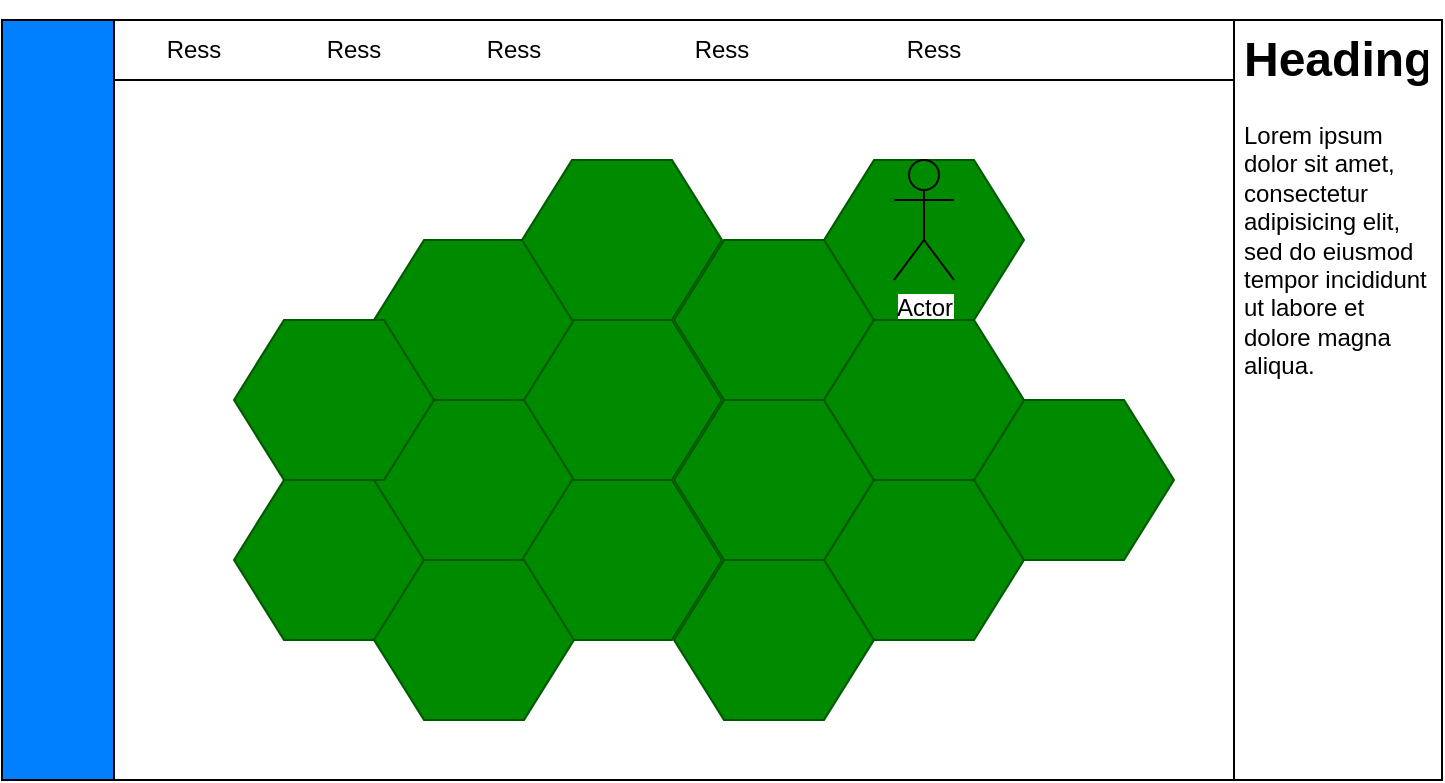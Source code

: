 <mxfile version="13.1.11"><diagram id="UXoykeGn0txOfVx47fzl" name="Seite-1"><mxGraphModel dx="886" dy="498" grid="1" gridSize="10" guides="1" tooltips="1" connect="1" arrows="1" fold="1" page="1" pageScale="1" pageWidth="827" pageHeight="1169" math="0" shadow="0"><root><mxCell id="0"/><mxCell id="1" parent="0"/><mxCell id="TZ2FvWkALJcaY5zkmQtg-5" value="" style="rounded=0;whiteSpace=wrap;html=1;fillColor=none;" vertex="1" parent="1"><mxGeometry x="54" y="180" width="720" height="380" as="geometry"/></mxCell><mxCell id="TZ2FvWkALJcaY5zkmQtg-7" value="" style="rounded=0;whiteSpace=wrap;html=1;fillColor=#007FFF;" vertex="1" parent="1"><mxGeometry x="54" y="180" width="56" height="380" as="geometry"/></mxCell><mxCell id="TZ2FvWkALJcaY5zkmQtg-9" value="" style="shape=hexagon;perimeter=hexagonPerimeter2;whiteSpace=wrap;html=1;fillColor=#008a00;strokeColor=#005700;fontColor=#ffffff;" vertex="1" parent="1"><mxGeometry x="170" y="410" width="100" height="80" as="geometry"/></mxCell><mxCell id="TZ2FvWkALJcaY5zkmQtg-10" value="" style="shape=hexagon;perimeter=hexagonPerimeter2;whiteSpace=wrap;html=1;fillColor=#008a00;strokeColor=#005700;fontColor=#ffffff;" vertex="1" parent="1"><mxGeometry x="465" y="250" width="100" height="80" as="geometry"/></mxCell><mxCell id="TZ2FvWkALJcaY5zkmQtg-11" value="" style="shape=hexagon;perimeter=hexagonPerimeter2;whiteSpace=wrap;html=1;fillColor=#008a00;strokeColor=#005700;fontColor=#ffffff;" vertex="1" parent="1"><mxGeometry x="465" y="410" width="100" height="80" as="geometry"/></mxCell><mxCell id="TZ2FvWkALJcaY5zkmQtg-12" value="" style="shape=hexagon;perimeter=hexagonPerimeter2;whiteSpace=wrap;html=1;fillColor=#008a00;strokeColor=#005700;fontColor=#ffffff;" vertex="1" parent="1"><mxGeometry x="540" y="370" width="100" height="80" as="geometry"/></mxCell><mxCell id="TZ2FvWkALJcaY5zkmQtg-13" value="" style="shape=hexagon;perimeter=hexagonPerimeter2;whiteSpace=wrap;html=1;fillColor=#008a00;strokeColor=#005700;fontColor=#ffffff;" vertex="1" parent="1"><mxGeometry x="314" y="330" width="100" height="80" as="geometry"/></mxCell><mxCell id="TZ2FvWkALJcaY5zkmQtg-14" value="" style="rounded=0;whiteSpace=wrap;html=1;fillColor=none;" vertex="1" parent="1"><mxGeometry x="110" y="180" width="560" height="30" as="geometry"/></mxCell><mxCell id="TZ2FvWkALJcaY5zkmQtg-15" value="Ress" style="text;html=1;strokeColor=none;fillColor=none;align=center;verticalAlign=middle;whiteSpace=wrap;rounded=0;" vertex="1" parent="1"><mxGeometry x="130" y="185" width="40" height="20" as="geometry"/></mxCell><mxCell id="TZ2FvWkALJcaY5zkmQtg-19" value="Ress" style="text;html=1;strokeColor=none;fillColor=none;align=center;verticalAlign=middle;whiteSpace=wrap;rounded=0;" vertex="1" parent="1"><mxGeometry x="210" y="185" width="40" height="20" as="geometry"/></mxCell><mxCell id="TZ2FvWkALJcaY5zkmQtg-21" value="Ress" style="text;html=1;strokeColor=none;fillColor=none;align=center;verticalAlign=middle;whiteSpace=wrap;rounded=0;" vertex="1" parent="1"><mxGeometry x="290" y="185" width="40" height="20" as="geometry"/></mxCell><mxCell id="TZ2FvWkALJcaY5zkmQtg-22" value="Ress" style="text;html=1;strokeColor=none;fillColor=none;align=center;verticalAlign=middle;whiteSpace=wrap;rounded=0;" vertex="1" parent="1"><mxGeometry x="394" y="185" width="40" height="20" as="geometry"/></mxCell><mxCell id="TZ2FvWkALJcaY5zkmQtg-23" value="Ress" style="text;html=1;strokeColor=none;fillColor=none;align=center;verticalAlign=middle;whiteSpace=wrap;rounded=0;" vertex="1" parent="1"><mxGeometry x="500" y="185" width="40" height="20" as="geometry"/></mxCell><mxCell id="TZ2FvWkALJcaY5zkmQtg-24" value="" style="rounded=0;whiteSpace=wrap;html=1;fillColor=none;" vertex="1" parent="1"><mxGeometry x="670" y="180" width="104" height="380" as="geometry"/></mxCell><mxCell id="TZ2FvWkALJcaY5zkmQtg-25" value="&lt;h1&gt;Heading&lt;/h1&gt;&lt;p&gt;Lorem ipsum dolor sit amet, consectetur adipisicing elit, sed do eiusmod tempor incididunt ut labore et dolore magna aliqua.&lt;/p&gt;" style="text;html=1;strokeColor=none;fillColor=none;spacing=5;spacingTop=-20;whiteSpace=wrap;overflow=hidden;rounded=0;" vertex="1" parent="1"><mxGeometry x="670" y="180" width="100" height="380" as="geometry"/></mxCell><mxCell id="TZ2FvWkALJcaY5zkmQtg-26" value="Actor" style="shape=umlActor;verticalLabelPosition=bottom;labelBackgroundColor=#ffffff;verticalAlign=top;html=1;outlineConnect=0;fillColor=none;" vertex="1" parent="1"><mxGeometry x="500" y="250" width="30" height="60" as="geometry"/></mxCell><mxCell id="TZ2FvWkALJcaY5zkmQtg-27" value="" style="shape=image;html=1;verticalAlign=top;verticalLabelPosition=bottom;labelBackgroundColor=#ffffff;imageAspect=0;aspect=fixed;image=https://cdn2.iconfinder.com/data/icons/camping-nature/24/camping-nature-03-128.png;fillColor=none;" vertex="1" parent="1"><mxGeometry x="334" y="330" width="60" height="60" as="geometry"/></mxCell><mxCell id="TZ2FvWkALJcaY5zkmQtg-28" value="" style="shape=hexagon;perimeter=hexagonPerimeter2;whiteSpace=wrap;html=1;fillColor=#008a00;strokeColor=#005700;fontColor=#ffffff;" vertex="1" parent="1"><mxGeometry x="240" y="290" width="100" height="80" as="geometry"/></mxCell><mxCell id="TZ2FvWkALJcaY5zkmQtg-29" value="" style="shape=image;html=1;verticalAlign=top;verticalLabelPosition=bottom;labelBackgroundColor=#ffffff;imageAspect=0;aspect=fixed;image=https://cdn2.iconfinder.com/data/icons/camping-nature/24/camping-nature-03-128.png;fillColor=none;" vertex="1" parent="1"><mxGeometry x="270" y="300" width="20" height="20" as="geometry"/></mxCell><mxCell id="TZ2FvWkALJcaY5zkmQtg-30" value="" style="shape=image;html=1;verticalAlign=top;verticalLabelPosition=bottom;labelBackgroundColor=#ffffff;imageAspect=0;aspect=fixed;image=https://cdn2.iconfinder.com/data/icons/camping-nature/24/camping-nature-03-128.png;fillColor=none;" vertex="1" parent="1"><mxGeometry x="290" y="300" width="40" height="40" as="geometry"/></mxCell><mxCell id="TZ2FvWkALJcaY5zkmQtg-31" value="" style="shape=image;html=1;verticalAlign=top;verticalLabelPosition=bottom;labelBackgroundColor=#ffffff;imageAspect=0;aspect=fixed;image=https://cdn2.iconfinder.com/data/icons/camping-nature/24/camping-nature-03-128.png;fillColor=none;" vertex="1" parent="1"><mxGeometry x="260" y="330" width="30" height="30" as="geometry"/></mxCell><mxCell id="TZ2FvWkALJcaY5zkmQtg-32" value="" style="shape=image;html=1;verticalAlign=top;verticalLabelPosition=bottom;labelBackgroundColor=#ffffff;imageAspect=0;aspect=fixed;image=https://cdn3.iconfinder.com/data/icons/minecraft-icons/128/3D_Stone.png;fillColor=none;" vertex="1" parent="1"><mxGeometry x="480" y="276" width="34" height="34" as="geometry"/></mxCell><mxCell id="TZ2FvWkALJcaY5zkmQtg-33" value="" style="shape=image;html=1;verticalAlign=top;verticalLabelPosition=bottom;labelBackgroundColor=#ffffff;imageAspect=0;aspect=fixed;image=https://cdn3.iconfinder.com/data/icons/eco-flat-2/512/Nature_plant_tree-128.png;fillColor=none;" vertex="1" parent="1"><mxGeometry x="560" y="420" width="20" height="20" as="geometry"/></mxCell><mxCell id="TZ2FvWkALJcaY5zkmQtg-34" value="" style="shape=hexagon;perimeter=hexagonPerimeter2;whiteSpace=wrap;html=1;fillColor=#008a00;strokeColor=#005700;fontColor=#ffffff;" vertex="1" parent="1"><mxGeometry x="240" y="370" width="100" height="80" as="geometry"/></mxCell><mxCell id="TZ2FvWkALJcaY5zkmQtg-35" value="" style="shape=image;html=1;verticalAlign=top;verticalLabelPosition=bottom;labelBackgroundColor=#ffffff;imageAspect=0;aspect=fixed;image=https://cdn4.iconfinder.com/data/icons/garden-furnitures-2/128/Table-128.png;fillColor=none;" vertex="1" parent="1"><mxGeometry x="260" y="376.5" width="67" height="67" as="geometry"/></mxCell><mxCell id="TZ2FvWkALJcaY5zkmQtg-36" value="" style="shape=hexagon;perimeter=hexagonPerimeter2;whiteSpace=wrap;html=1;fillColor=#008a00;strokeColor=#005700;fontColor=#ffffff;" vertex="1" parent="1"><mxGeometry x="314" y="410" width="100" height="80" as="geometry"/></mxCell><mxCell id="TZ2FvWkALJcaY5zkmQtg-37" value="" style="shape=image;html=1;verticalAlign=top;verticalLabelPosition=bottom;labelBackgroundColor=#ffffff;imageAspect=0;aspect=fixed;image=https://cdn2.iconfinder.com/data/icons/camping-nature/24/camping-nature-03-128.png;fillColor=none;" vertex="1" parent="1"><mxGeometry x="364" y="416" width="44" height="44" as="geometry"/></mxCell><mxCell id="TZ2FvWkALJcaY5zkmQtg-38" value="" style="shape=image;html=1;verticalAlign=top;verticalLabelPosition=bottom;labelBackgroundColor=#ffffff;imageAspect=0;aspect=fixed;image=https://cdn2.iconfinder.com/data/icons/camping-nature/24/camping-nature-03-128.png;fillColor=none;" vertex="1" parent="1"><mxGeometry x="334" y="430" width="30" height="30" as="geometry"/></mxCell><mxCell id="TZ2FvWkALJcaY5zkmQtg-39" value="" style="shape=hexagon;perimeter=hexagonPerimeter2;whiteSpace=wrap;html=1;fillColor=#008a00;strokeColor=#005700;fontColor=#ffffff;" vertex="1" parent="1"><mxGeometry x="170" y="330" width="100" height="80" as="geometry"/></mxCell><mxCell id="TZ2FvWkALJcaY5zkmQtg-40" value="" style="shape=hexagon;perimeter=hexagonPerimeter2;whiteSpace=wrap;html=1;fillColor=#008a00;strokeColor=#005700;fontColor=#ffffff;" vertex="1" parent="1"><mxGeometry x="240" y="450" width="100" height="80" as="geometry"/></mxCell><mxCell id="TZ2FvWkALJcaY5zkmQtg-41" value="" style="shape=hexagon;perimeter=hexagonPerimeter2;whiteSpace=wrap;html=1;fillColor=#008a00;strokeColor=#005700;fontColor=#ffffff;" vertex="1" parent="1"><mxGeometry x="390" y="370" width="100" height="80" as="geometry"/></mxCell><mxCell id="TZ2FvWkALJcaY5zkmQtg-42" value="" style="shape=hexagon;perimeter=hexagonPerimeter2;whiteSpace=wrap;html=1;fillColor=#008a00;strokeColor=#005700;fontColor=#ffffff;" vertex="1" parent="1"><mxGeometry x="314" y="250" width="100" height="80" as="geometry"/></mxCell><mxCell id="TZ2FvWkALJcaY5zkmQtg-43" value="" style="shape=hexagon;perimeter=hexagonPerimeter2;whiteSpace=wrap;html=1;fillColor=#008a00;strokeColor=#005700;fontColor=#ffffff;" vertex="1" parent="1"><mxGeometry x="390" y="290" width="100" height="80" as="geometry"/></mxCell><mxCell id="TZ2FvWkALJcaY5zkmQtg-44" value="" style="shape=hexagon;perimeter=hexagonPerimeter2;whiteSpace=wrap;html=1;fillColor=#008a00;strokeColor=#005700;fontColor=#ffffff;" vertex="1" parent="1"><mxGeometry x="390" y="450" width="100" height="80" as="geometry"/></mxCell><mxCell id="TZ2FvWkALJcaY5zkmQtg-45" value="" style="shape=hexagon;perimeter=hexagonPerimeter2;whiteSpace=wrap;html=1;fillColor=#008a00;strokeColor=#005700;fontColor=#ffffff;" vertex="1" parent="1"><mxGeometry x="465" y="330" width="100" height="80" as="geometry"/></mxCell><mxCell id="TZ2FvWkALJcaY5zkmQtg-46" value="" style="shape=image;html=1;verticalAlign=top;verticalLabelPosition=bottom;labelBackgroundColor=#ffffff;imageAspect=0;aspect=fixed;image=https://cdn3.iconfinder.com/data/icons/eco-flat-2/512/Nature_plant_tree-128.png;fillColor=none;" vertex="1" parent="1"><mxGeometry x="550" y="396" width="20" height="20" as="geometry"/></mxCell><mxCell id="TZ2FvWkALJcaY5zkmQtg-47" value="" style="shape=image;html=1;verticalAlign=top;verticalLabelPosition=bottom;labelBackgroundColor=#ffffff;imageAspect=0;aspect=fixed;image=https://cdn3.iconfinder.com/data/icons/eco-flat-2/512/Nature_plant_tree-128.png;fillColor=none;" vertex="1" parent="1"><mxGeometry x="570" y="428" width="20" height="20" as="geometry"/></mxCell><mxCell id="TZ2FvWkALJcaY5zkmQtg-48" value="" style="shape=image;html=1;verticalAlign=top;verticalLabelPosition=bottom;labelBackgroundColor=#ffffff;imageAspect=0;aspect=fixed;image=https://cdn3.iconfinder.com/data/icons/eco-flat-2/512/Nature_plant_tree-128.png;fillColor=none;" vertex="1" parent="1"><mxGeometry x="580" y="420" width="20" height="20" as="geometry"/></mxCell><mxCell id="TZ2FvWkALJcaY5zkmQtg-49" value="" style="shape=image;html=1;verticalAlign=top;verticalLabelPosition=bottom;labelBackgroundColor=#ffffff;imageAspect=0;aspect=fixed;image=https://cdn3.iconfinder.com/data/icons/eco-flat-2/512/Nature_plant_tree-128.png;fillColor=none;" vertex="1" parent="1"><mxGeometry x="560" y="404" width="20" height="20" as="geometry"/></mxCell><mxCell id="TZ2FvWkALJcaY5zkmQtg-50" value="" style="shape=image;html=1;verticalAlign=top;verticalLabelPosition=bottom;labelBackgroundColor=#ffffff;imageAspect=0;aspect=fixed;image=https://cdn3.iconfinder.com/data/icons/eco-flat-2/512/Nature_plant_tree-128.png;fillColor=none;" vertex="1" parent="1"><mxGeometry x="550" y="380" width="20" height="20" as="geometry"/></mxCell><mxCell id="TZ2FvWkALJcaY5zkmQtg-51" value="" style="shape=image;html=1;verticalAlign=top;verticalLabelPosition=bottom;labelBackgroundColor=#ffffff;imageAspect=0;aspect=fixed;image=https://cdn3.iconfinder.com/data/icons/eco-flat-2/512/Nature_plant_tree-128.png;fillColor=none;" vertex="1" parent="1"><mxGeometry x="570" y="412" width="20" height="20" as="geometry"/></mxCell><mxCell id="TZ2FvWkALJcaY5zkmQtg-52" value="" style="shape=image;html=1;verticalAlign=top;verticalLabelPosition=bottom;labelBackgroundColor=#ffffff;imageAspect=0;aspect=fixed;image=https://cdn3.iconfinder.com/data/icons/eco-flat-2/512/Nature_plant_tree-128.png;fillColor=none;" vertex="1" parent="1"><mxGeometry x="580" y="404" width="20" height="20" as="geometry"/></mxCell><mxCell id="TZ2FvWkALJcaY5zkmQtg-53" value="" style="shape=image;html=1;verticalAlign=top;verticalLabelPosition=bottom;labelBackgroundColor=#ffffff;imageAspect=0;aspect=fixed;image=https://cdn3.iconfinder.com/data/icons/eco-flat-2/512/Nature_plant_tree-128.png;fillColor=none;" vertex="1" parent="1"><mxGeometry x="590" y="408" width="20" height="20" as="geometry"/></mxCell><mxCell id="TZ2FvWkALJcaY5zkmQtg-54" value="" style="shape=image;html=1;verticalAlign=top;verticalLabelPosition=bottom;labelBackgroundColor=#ffffff;imageAspect=0;aspect=fixed;image=https://cdn3.iconfinder.com/data/icons/eco-flat-2/512/Nature_plant_tree-128.png;fillColor=none;" vertex="1" parent="1"><mxGeometry x="580" y="384" width="20" height="20" as="geometry"/></mxCell><mxCell id="TZ2FvWkALJcaY5zkmQtg-55" value="" style="shape=image;html=1;verticalAlign=top;verticalLabelPosition=bottom;labelBackgroundColor=#ffffff;imageAspect=0;aspect=fixed;image=https://cdn3.iconfinder.com/data/icons/eco-flat-2/512/Nature_plant_tree-128.png;fillColor=none;" vertex="1" parent="1"><mxGeometry x="600" y="416" width="20" height="20" as="geometry"/></mxCell><mxCell id="TZ2FvWkALJcaY5zkmQtg-56" value="" style="shape=image;html=1;verticalAlign=top;verticalLabelPosition=bottom;labelBackgroundColor=#ffffff;imageAspect=0;aspect=fixed;image=https://cdn3.iconfinder.com/data/icons/eco-flat-2/512/Nature_plant_tree-128.png;fillColor=none;" vertex="1" parent="1"><mxGeometry x="610" y="408" width="20" height="20" as="geometry"/></mxCell><mxCell id="TZ2FvWkALJcaY5zkmQtg-57" value="" style="shape=image;html=1;verticalAlign=top;verticalLabelPosition=bottom;labelBackgroundColor=#ffffff;imageAspect=0;aspect=fixed;image=https://cdn3.iconfinder.com/data/icons/eco-flat-2/512/Nature_plant_tree-128.png;fillColor=none;" vertex="1" parent="1"><mxGeometry x="590" y="392" width="20" height="20" as="geometry"/></mxCell><mxCell id="TZ2FvWkALJcaY5zkmQtg-58" value="" style="shape=image;html=1;verticalAlign=top;verticalLabelPosition=bottom;labelBackgroundColor=#ffffff;imageAspect=0;aspect=fixed;image=https://cdn3.iconfinder.com/data/icons/eco-flat-2/512/Nature_plant_tree-128.png;fillColor=none;" vertex="1" parent="1"><mxGeometry x="580" y="368" width="20" height="20" as="geometry"/></mxCell><mxCell id="TZ2FvWkALJcaY5zkmQtg-59" value="" style="shape=image;html=1;verticalAlign=top;verticalLabelPosition=bottom;labelBackgroundColor=#ffffff;imageAspect=0;aspect=fixed;image=https://cdn3.iconfinder.com/data/icons/eco-flat-2/512/Nature_plant_tree-128.png;fillColor=none;" vertex="1" parent="1"><mxGeometry x="600" y="400" width="20" height="20" as="geometry"/></mxCell><mxCell id="TZ2FvWkALJcaY5zkmQtg-60" value="" style="shape=image;html=1;verticalAlign=top;verticalLabelPosition=bottom;labelBackgroundColor=#ffffff;imageAspect=0;aspect=fixed;image=https://cdn3.iconfinder.com/data/icons/eco-flat-2/512/Nature_plant_tree-128.png;fillColor=none;" vertex="1" parent="1"><mxGeometry x="610" y="392" width="20" height="20" as="geometry"/></mxCell><mxCell id="TZ2FvWkALJcaY5zkmQtg-61" value="" style="shape=image;html=1;verticalAlign=top;verticalLabelPosition=bottom;labelBackgroundColor=#ffffff;imageAspect=0;aspect=fixed;image=https://cdn3.iconfinder.com/data/icons/eco-flat-2/512/Nature_plant_tree-128.png;fillColor=none;" vertex="1" parent="1"><mxGeometry x="590" y="422" width="20" height="20" as="geometry"/></mxCell><mxCell id="TZ2FvWkALJcaY5zkmQtg-62" value="" style="shape=image;html=1;verticalAlign=top;verticalLabelPosition=bottom;labelBackgroundColor=#ffffff;imageAspect=0;aspect=fixed;image=https://cdn3.iconfinder.com/data/icons/eco-flat-2/512/Nature_plant_tree-128.png;fillColor=none;" vertex="1" parent="1"><mxGeometry x="600" y="430" width="20" height="20" as="geometry"/></mxCell><mxCell id="TZ2FvWkALJcaY5zkmQtg-63" value="" style="shape=image;html=1;verticalAlign=top;verticalLabelPosition=bottom;labelBackgroundColor=#ffffff;imageAspect=0;aspect=fixed;image=https://cdn3.iconfinder.com/data/icons/eco-flat-2/512/Nature_plant_tree-128.png;fillColor=none;" vertex="1" parent="1"><mxGeometry x="610" y="422" width="20" height="20" as="geometry"/></mxCell><mxCell id="TZ2FvWkALJcaY5zkmQtg-64" value="" style="shape=image;html=1;verticalAlign=top;verticalLabelPosition=bottom;labelBackgroundColor=#ffffff;imageAspect=0;aspect=fixed;image=https://cdn3.iconfinder.com/data/icons/eco-flat-2/512/Nature_plant_tree-128.png;fillColor=none;" vertex="1" parent="1"><mxGeometry x="560" y="384" width="20" height="20" as="geometry"/></mxCell><mxCell id="TZ2FvWkALJcaY5zkmQtg-65" value="" style="shape=image;html=1;verticalAlign=top;verticalLabelPosition=bottom;labelBackgroundColor=#ffffff;imageAspect=0;aspect=fixed;image=https://cdn3.iconfinder.com/data/icons/eco-flat-2/512/Nature_plant_tree-128.png;fillColor=none;" vertex="1" parent="1"><mxGeometry x="570" y="392" width="20" height="20" as="geometry"/></mxCell><mxCell id="TZ2FvWkALJcaY5zkmQtg-66" value="" style="shape=image;html=1;verticalAlign=top;verticalLabelPosition=bottom;labelBackgroundColor=#ffffff;imageAspect=0;aspect=fixed;image=https://cdn3.iconfinder.com/data/icons/eco-flat-2/512/Nature_plant_tree-128.png;fillColor=none;" vertex="1" parent="1"><mxGeometry x="580" y="384" width="20" height="20" as="geometry"/></mxCell><mxCell id="TZ2FvWkALJcaY5zkmQtg-69" value="" style="shape=image;html=1;verticalAlign=top;verticalLabelPosition=bottom;labelBackgroundColor=#ffffff;imageAspect=0;aspect=fixed;image=https://cdn3.iconfinder.com/data/icons/eco-flat-2/512/Nature_plant_tree-128.png;fillColor=none;" vertex="1" parent="1"><mxGeometry x="600" y="380" width="20" height="20" as="geometry"/></mxCell><mxCell id="TZ2FvWkALJcaY5zkmQtg-70" value="" style="shape=image;html=1;verticalAlign=top;verticalLabelPosition=bottom;labelBackgroundColor=#ffffff;imageAspect=0;aspect=fixed;image=https://cdn3.iconfinder.com/data/icons/eco-flat-2/512/Nature_plant_tree-128.png;fillColor=none;" vertex="1" parent="1"><mxGeometry x="590" y="378" width="20" height="20" as="geometry"/></mxCell><mxCell id="TZ2FvWkALJcaY5zkmQtg-71" value="" style="shape=image;html=1;verticalAlign=top;verticalLabelPosition=bottom;labelBackgroundColor=#ffffff;imageAspect=0;aspect=fixed;image=https://cdn3.iconfinder.com/data/icons/eco-flat-2/512/Nature_plant_tree-128.png;fillColor=none;" vertex="1" parent="1"><mxGeometry x="570" y="370" width="20" height="20" as="geometry"/></mxCell></root></mxGraphModel></diagram></mxfile>